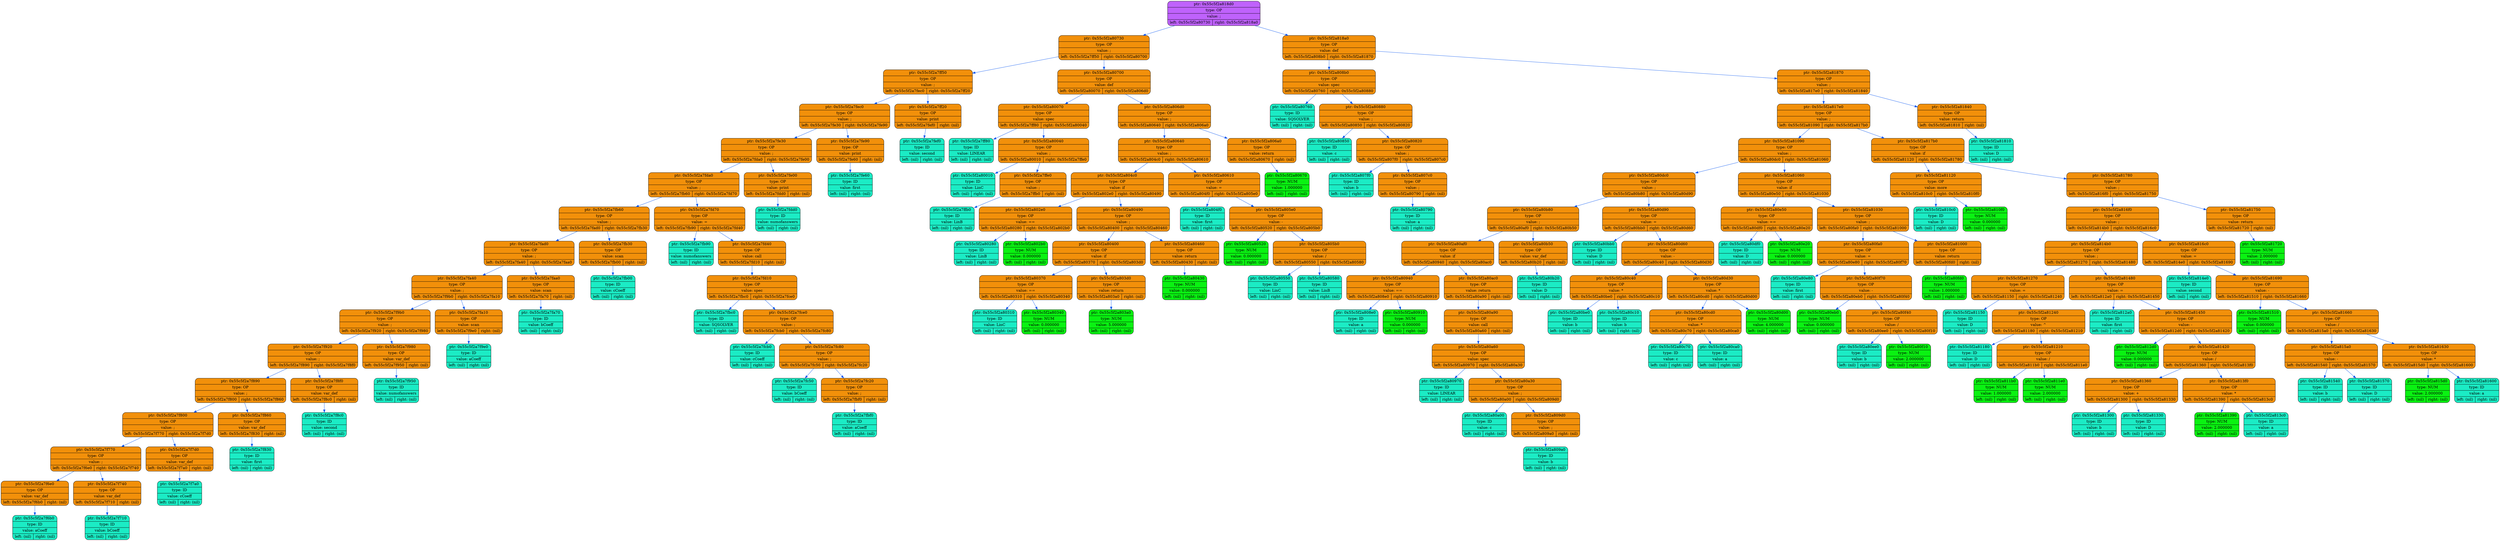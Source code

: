 digraph
{
    rankdir=TP

        node0x55c5f2a818d0[shape=record,style="rounded,filled",fillcolor="#BF62FC",label="{ ptr: 0x55c5f2a818d0 | type: OP | value: ;| { left: 0x55c5f2a80730 | right: 0x55c5f2a818a0 }}"];
    node0x55c5f2a818d0 -> node0x55c5f2a80730[color="#0855F0"]
    node0x55c5f2a80730[shape=record,style="rounded,filled",fillcolor="#F2900A",label="{ ptr: 0x55c5f2a80730 | type: OP | value: ;| { left: 0x55c5f2a7ff50 | right: 0x55c5f2a80700 }}"];
    node0x55c5f2a80730 -> node0x55c5f2a7ff50[color="#0855F0"]
    node0x55c5f2a7ff50[shape=record,style="rounded,filled",fillcolor="#F2900A",label="{ ptr: 0x55c5f2a7ff50 | type: OP | value: ;| { left: 0x55c5f2a7fec0 | right: 0x55c5f2a7ff20 }}"];
    node0x55c5f2a7ff50 -> node0x55c5f2a7fec0[color="#0855F0"]
    node0x55c5f2a7fec0[shape=record,style="rounded,filled",fillcolor="#F2900A",label="{ ptr: 0x55c5f2a7fec0 | type: OP | value: ;| { left: 0x55c5f2a7fe30 | right: 0x55c5f2a7fe90 }}"];
    node0x55c5f2a7fec0 -> node0x55c5f2a7fe30[color="#0855F0"]
    node0x55c5f2a7fe30[shape=record,style="rounded,filled",fillcolor="#F2900A",label="{ ptr: 0x55c5f2a7fe30 | type: OP | value: ;| { left: 0x55c5f2a7fda0 | right: 0x55c5f2a7fe00 }}"];
    node0x55c5f2a7fe30 -> node0x55c5f2a7fda0[color="#0855F0"]
    node0x55c5f2a7fda0[shape=record,style="rounded,filled",fillcolor="#F2900A",label="{ ptr: 0x55c5f2a7fda0 | type: OP | value: ;| { left: 0x55c5f2a7fb60 | right: 0x55c5f2a7fd70 }}"];
    node0x55c5f2a7fda0 -> node0x55c5f2a7fb60[color="#0855F0"]
    node0x55c5f2a7fb60[shape=record,style="rounded,filled",fillcolor="#F2900A",label="{ ptr: 0x55c5f2a7fb60 | type: OP | value: ;| { left: 0x55c5f2a7fad0 | right: 0x55c5f2a7fb30 }}"];
    node0x55c5f2a7fb60 -> node0x55c5f2a7fad0[color="#0855F0"]
    node0x55c5f2a7fad0[shape=record,style="rounded,filled",fillcolor="#F2900A",label="{ ptr: 0x55c5f2a7fad0 | type: OP | value: ;| { left: 0x55c5f2a7fa40 | right: 0x55c5f2a7faa0 }}"];
    node0x55c5f2a7fad0 -> node0x55c5f2a7fa40[color="#0855F0"]
    node0x55c5f2a7fa40[shape=record,style="rounded,filled",fillcolor="#F2900A",label="{ ptr: 0x55c5f2a7fa40 | type: OP | value: ;| { left: 0x55c5f2a7f9b0 | right: 0x55c5f2a7fa10 }}"];
    node0x55c5f2a7fa40 -> node0x55c5f2a7f9b0[color="#0855F0"]
    node0x55c5f2a7f9b0[shape=record,style="rounded,filled",fillcolor="#F2900A",label="{ ptr: 0x55c5f2a7f9b0 | type: OP | value: ;| { left: 0x55c5f2a7f920 | right: 0x55c5f2a7f980 }}"];
    node0x55c5f2a7f9b0 -> node0x55c5f2a7f920[color="#0855F0"]
    node0x55c5f2a7f920[shape=record,style="rounded,filled",fillcolor="#F2900A",label="{ ptr: 0x55c5f2a7f920 | type: OP | value: ;| { left: 0x55c5f2a7f890 | right: 0x55c5f2a7f8f0 }}"];
    node0x55c5f2a7f920 -> node0x55c5f2a7f890[color="#0855F0"]
    node0x55c5f2a7f890[shape=record,style="rounded,filled",fillcolor="#F2900A",label="{ ptr: 0x55c5f2a7f890 | type: OP | value: ;| { left: 0x55c5f2a7f800 | right: 0x55c5f2a7f860 }}"];
    node0x55c5f2a7f890 -> node0x55c5f2a7f800[color="#0855F0"]
    node0x55c5f2a7f800[shape=record,style="rounded,filled",fillcolor="#F2900A",label="{ ptr: 0x55c5f2a7f800 | type: OP | value: ;| { left: 0x55c5f2a7f770 | right: 0x55c5f2a7f7d0 }}"];
    node0x55c5f2a7f800 -> node0x55c5f2a7f770[color="#0855F0"]
    node0x55c5f2a7f770[shape=record,style="rounded,filled",fillcolor="#F2900A",label="{ ptr: 0x55c5f2a7f770 | type: OP | value: ;| { left: 0x55c5f2a7f6e0 | right: 0x55c5f2a7f740 }}"];
    node0x55c5f2a7f770 -> node0x55c5f2a7f6e0[color="#0855F0"]
    node0x55c5f2a7f6e0[shape=record,style="rounded,filled",fillcolor="#F2900A",label="{ ptr: 0x55c5f2a7f6e0 | type: OP | value: var_def| { left: 0x55c5f2a7f6b0 | right: (nil) }}"];
    node0x55c5f2a7f6e0 -> node0x55c5f2a7f6b0[color="#0855F0"]
    node0x55c5f2a7f6b0[shape=record,style="rounded,filled",fillcolor="#1BECC5",label="{ ptr: 0x55c5f2a7f6b0 | type: ID | value: aCoeff| { left: (nil) | right: (nil) }}"];
    node0x55c5f2a7f770 -> node0x55c5f2a7f740[color="#0855F0"]
    node0x55c5f2a7f740[shape=record,style="rounded,filled",fillcolor="#F2900A",label="{ ptr: 0x55c5f2a7f740 | type: OP | value: var_def| { left: 0x55c5f2a7f710 | right: (nil) }}"];
    node0x55c5f2a7f740 -> node0x55c5f2a7f710[color="#0855F0"]
    node0x55c5f2a7f710[shape=record,style="rounded,filled",fillcolor="#1BECC5",label="{ ptr: 0x55c5f2a7f710 | type: ID | value: bCoeff| { left: (nil) | right: (nil) }}"];
    node0x55c5f2a7f800 -> node0x55c5f2a7f7d0[color="#0855F0"]
    node0x55c5f2a7f7d0[shape=record,style="rounded,filled",fillcolor="#F2900A",label="{ ptr: 0x55c5f2a7f7d0 | type: OP | value: var_def| { left: 0x55c5f2a7f7a0 | right: (nil) }}"];
    node0x55c5f2a7f7d0 -> node0x55c5f2a7f7a0[color="#0855F0"]
    node0x55c5f2a7f7a0[shape=record,style="rounded,filled",fillcolor="#1BECC5",label="{ ptr: 0x55c5f2a7f7a0 | type: ID | value: cCoeff| { left: (nil) | right: (nil) }}"];
    node0x55c5f2a7f890 -> node0x55c5f2a7f860[color="#0855F0"]
    node0x55c5f2a7f860[shape=record,style="rounded,filled",fillcolor="#F2900A",label="{ ptr: 0x55c5f2a7f860 | type: OP | value: var_def| { left: 0x55c5f2a7f830 | right: (nil) }}"];
    node0x55c5f2a7f860 -> node0x55c5f2a7f830[color="#0855F0"]
    node0x55c5f2a7f830[shape=record,style="rounded,filled",fillcolor="#1BECC5",label="{ ptr: 0x55c5f2a7f830 | type: ID | value: first| { left: (nil) | right: (nil) }}"];
    node0x55c5f2a7f920 -> node0x55c5f2a7f8f0[color="#0855F0"]
    node0x55c5f2a7f8f0[shape=record,style="rounded,filled",fillcolor="#F2900A",label="{ ptr: 0x55c5f2a7f8f0 | type: OP | value: var_def| { left: 0x55c5f2a7f8c0 | right: (nil) }}"];
    node0x55c5f2a7f8f0 -> node0x55c5f2a7f8c0[color="#0855F0"]
    node0x55c5f2a7f8c0[shape=record,style="rounded,filled",fillcolor="#1BECC5",label="{ ptr: 0x55c5f2a7f8c0 | type: ID | value: second| { left: (nil) | right: (nil) }}"];
    node0x55c5f2a7f9b0 -> node0x55c5f2a7f980[color="#0855F0"]
    node0x55c5f2a7f980[shape=record,style="rounded,filled",fillcolor="#F2900A",label="{ ptr: 0x55c5f2a7f980 | type: OP | value: var_def| { left: 0x55c5f2a7f950 | right: (nil) }}"];
    node0x55c5f2a7f980 -> node0x55c5f2a7f950[color="#0855F0"]
    node0x55c5f2a7f950[shape=record,style="rounded,filled",fillcolor="#1BECC5",label="{ ptr: 0x55c5f2a7f950 | type: ID | value: numofanswers| { left: (nil) | right: (nil) }}"];
    node0x55c5f2a7fa40 -> node0x55c5f2a7fa10[color="#0855F0"]
    node0x55c5f2a7fa10[shape=record,style="rounded,filled",fillcolor="#F2900A",label="{ ptr: 0x55c5f2a7fa10 | type: OP | value: scan| { left: 0x55c5f2a7f9e0 | right: (nil) }}"];
    node0x55c5f2a7fa10 -> node0x55c5f2a7f9e0[color="#0855F0"]
    node0x55c5f2a7f9e0[shape=record,style="rounded,filled",fillcolor="#1BECC5",label="{ ptr: 0x55c5f2a7f9e0 | type: ID | value: aCoeff| { left: (nil) | right: (nil) }}"];
    node0x55c5f2a7fad0 -> node0x55c5f2a7faa0[color="#0855F0"]
    node0x55c5f2a7faa0[shape=record,style="rounded,filled",fillcolor="#F2900A",label="{ ptr: 0x55c5f2a7faa0 | type: OP | value: scan| { left: 0x55c5f2a7fa70 | right: (nil) }}"];
    node0x55c5f2a7faa0 -> node0x55c5f2a7fa70[color="#0855F0"]
    node0x55c5f2a7fa70[shape=record,style="rounded,filled",fillcolor="#1BECC5",label="{ ptr: 0x55c5f2a7fa70 | type: ID | value: bCoeff| { left: (nil) | right: (nil) }}"];
    node0x55c5f2a7fb60 -> node0x55c5f2a7fb30[color="#0855F0"]
    node0x55c5f2a7fb30[shape=record,style="rounded,filled",fillcolor="#F2900A",label="{ ptr: 0x55c5f2a7fb30 | type: OP | value: scan| { left: 0x55c5f2a7fb00 | right: (nil) }}"];
    node0x55c5f2a7fb30 -> node0x55c5f2a7fb00[color="#0855F0"]
    node0x55c5f2a7fb00[shape=record,style="rounded,filled",fillcolor="#1BECC5",label="{ ptr: 0x55c5f2a7fb00 | type: ID | value: cCoeff| { left: (nil) | right: (nil) }}"];
    node0x55c5f2a7fda0 -> node0x55c5f2a7fd70[color="#0855F0"]
    node0x55c5f2a7fd70[shape=record,style="rounded,filled",fillcolor="#F2900A",label="{ ptr: 0x55c5f2a7fd70 | type: OP | value: =| { left: 0x55c5f2a7fb90 | right: 0x55c5f2a7fd40 }}"];
    node0x55c5f2a7fd70 -> node0x55c5f2a7fb90[color="#0855F0"]
    node0x55c5f2a7fb90[shape=record,style="rounded,filled",fillcolor="#1BECC5",label="{ ptr: 0x55c5f2a7fb90 | type: ID | value: numofanswers| { left: (nil) | right: (nil) }}"];
    node0x55c5f2a7fd70 -> node0x55c5f2a7fd40[color="#0855F0"]
    node0x55c5f2a7fd40[shape=record,style="rounded,filled",fillcolor="#F2900A",label="{ ptr: 0x55c5f2a7fd40 | type: OP | value: call| { left: 0x55c5f2a7fd10 | right: (nil) }}"];
    node0x55c5f2a7fd40 -> node0x55c5f2a7fd10[color="#0855F0"]
    node0x55c5f2a7fd10[shape=record,style="rounded,filled",fillcolor="#F2900A",label="{ ptr: 0x55c5f2a7fd10 | type: OP | value: spec| { left: 0x55c5f2a7fbc0 | right: 0x55c5f2a7fce0 }}"];
    node0x55c5f2a7fd10 -> node0x55c5f2a7fbc0[color="#0855F0"]
    node0x55c5f2a7fbc0[shape=record,style="rounded,filled",fillcolor="#1BECC5",label="{ ptr: 0x55c5f2a7fbc0 | type: ID | value: SQSOLVER| { left: (nil) | right: (nil) }}"];
    node0x55c5f2a7fd10 -> node0x55c5f2a7fce0[color="#0855F0"]
    node0x55c5f2a7fce0[shape=record,style="rounded,filled",fillcolor="#F2900A",label="{ ptr: 0x55c5f2a7fce0 | type: OP | value: ;| { left: 0x55c5f2a7fcb0 | right: 0x55c5f2a7fc80 }}"];
    node0x55c5f2a7fce0 -> node0x55c5f2a7fcb0[color="#0855F0"]
    node0x55c5f2a7fcb0[shape=record,style="rounded,filled",fillcolor="#1BECC5",label="{ ptr: 0x55c5f2a7fcb0 | type: ID | value: cCoeff| { left: (nil) | right: (nil) }}"];
    node0x55c5f2a7fce0 -> node0x55c5f2a7fc80[color="#0855F0"]
    node0x55c5f2a7fc80[shape=record,style="rounded,filled",fillcolor="#F2900A",label="{ ptr: 0x55c5f2a7fc80 | type: OP | value: ;| { left: 0x55c5f2a7fc50 | right: 0x55c5f2a7fc20 }}"];
    node0x55c5f2a7fc80 -> node0x55c5f2a7fc50[color="#0855F0"]
    node0x55c5f2a7fc50[shape=record,style="rounded,filled",fillcolor="#1BECC5",label="{ ptr: 0x55c5f2a7fc50 | type: ID | value: bCoeff| { left: (nil) | right: (nil) }}"];
    node0x55c5f2a7fc80 -> node0x55c5f2a7fc20[color="#0855F0"]
    node0x55c5f2a7fc20[shape=record,style="rounded,filled",fillcolor="#F2900A",label="{ ptr: 0x55c5f2a7fc20 | type: OP | value: ;| { left: 0x55c5f2a7fbf0 | right: (nil) }}"];
    node0x55c5f2a7fc20 -> node0x55c5f2a7fbf0[color="#0855F0"]
    node0x55c5f2a7fbf0[shape=record,style="rounded,filled",fillcolor="#1BECC5",label="{ ptr: 0x55c5f2a7fbf0 | type: ID | value: aCoeff| { left: (nil) | right: (nil) }}"];
    node0x55c5f2a7fe30 -> node0x55c5f2a7fe00[color="#0855F0"]
    node0x55c5f2a7fe00[shape=record,style="rounded,filled",fillcolor="#F2900A",label="{ ptr: 0x55c5f2a7fe00 | type: OP | value: print| { left: 0x55c5f2a7fdd0 | right: (nil) }}"];
    node0x55c5f2a7fe00 -> node0x55c5f2a7fdd0[color="#0855F0"]
    node0x55c5f2a7fdd0[shape=record,style="rounded,filled",fillcolor="#1BECC5",label="{ ptr: 0x55c5f2a7fdd0 | type: ID | value: numofanswers| { left: (nil) | right: (nil) }}"];
    node0x55c5f2a7fec0 -> node0x55c5f2a7fe90[color="#0855F0"]
    node0x55c5f2a7fe90[shape=record,style="rounded,filled",fillcolor="#F2900A",label="{ ptr: 0x55c5f2a7fe90 | type: OP | value: print| { left: 0x55c5f2a7fe60 | right: (nil) }}"];
    node0x55c5f2a7fe90 -> node0x55c5f2a7fe60[color="#0855F0"]
    node0x55c5f2a7fe60[shape=record,style="rounded,filled",fillcolor="#1BECC5",label="{ ptr: 0x55c5f2a7fe60 | type: ID | value: first| { left: (nil) | right: (nil) }}"];
    node0x55c5f2a7ff50 -> node0x55c5f2a7ff20[color="#0855F0"]
    node0x55c5f2a7ff20[shape=record,style="rounded,filled",fillcolor="#F2900A",label="{ ptr: 0x55c5f2a7ff20 | type: OP | value: print| { left: 0x55c5f2a7fef0 | right: (nil) }}"];
    node0x55c5f2a7ff20 -> node0x55c5f2a7fef0[color="#0855F0"]
    node0x55c5f2a7fef0[shape=record,style="rounded,filled",fillcolor="#1BECC5",label="{ ptr: 0x55c5f2a7fef0 | type: ID | value: second| { left: (nil) | right: (nil) }}"];
    node0x55c5f2a80730 -> node0x55c5f2a80700[color="#0855F0"]
    node0x55c5f2a80700[shape=record,style="rounded,filled",fillcolor="#F2900A",label="{ ptr: 0x55c5f2a80700 | type: OP | value: def| { left: 0x55c5f2a80070 | right: 0x55c5f2a806d0 }}"];
    node0x55c5f2a80700 -> node0x55c5f2a80070[color="#0855F0"]
    node0x55c5f2a80070[shape=record,style="rounded,filled",fillcolor="#F2900A",label="{ ptr: 0x55c5f2a80070 | type: OP | value: spec| { left: 0x55c5f2a7ff80 | right: 0x55c5f2a80040 }}"];
    node0x55c5f2a80070 -> node0x55c5f2a7ff80[color="#0855F0"]
    node0x55c5f2a7ff80[shape=record,style="rounded,filled",fillcolor="#1BECC5",label="{ ptr: 0x55c5f2a7ff80 | type: ID | value: LINEAR| { left: (nil) | right: (nil) }}"];
    node0x55c5f2a80070 -> node0x55c5f2a80040[color="#0855F0"]
    node0x55c5f2a80040[shape=record,style="rounded,filled",fillcolor="#F2900A",label="{ ptr: 0x55c5f2a80040 | type: OP | value: ;| { left: 0x55c5f2a80010 | right: 0x55c5f2a7ffe0 }}"];
    node0x55c5f2a80040 -> node0x55c5f2a80010[color="#0855F0"]
    node0x55c5f2a80010[shape=record,style="rounded,filled",fillcolor="#1BECC5",label="{ ptr: 0x55c5f2a80010 | type: ID | value: LinC| { left: (nil) | right: (nil) }}"];
    node0x55c5f2a80040 -> node0x55c5f2a7ffe0[color="#0855F0"]
    node0x55c5f2a7ffe0[shape=record,style="rounded,filled",fillcolor="#F2900A",label="{ ptr: 0x55c5f2a7ffe0 | type: OP | value: ;| { left: 0x55c5f2a7ffb0 | right: (nil) }}"];
    node0x55c5f2a7ffe0 -> node0x55c5f2a7ffb0[color="#0855F0"]
    node0x55c5f2a7ffb0[shape=record,style="rounded,filled",fillcolor="#1BECC5",label="{ ptr: 0x55c5f2a7ffb0 | type: ID | value: LinB| { left: (nil) | right: (nil) }}"];
    node0x55c5f2a80700 -> node0x55c5f2a806d0[color="#0855F0"]
    node0x55c5f2a806d0[shape=record,style="rounded,filled",fillcolor="#F2900A",label="{ ptr: 0x55c5f2a806d0 | type: OP | value: ;| { left: 0x55c5f2a80640 | right: 0x55c5f2a806a0 }}"];
    node0x55c5f2a806d0 -> node0x55c5f2a80640[color="#0855F0"]
    node0x55c5f2a80640[shape=record,style="rounded,filled",fillcolor="#F2900A",label="{ ptr: 0x55c5f2a80640 | type: OP | value: ;| { left: 0x55c5f2a804c0 | right: 0x55c5f2a80610 }}"];
    node0x55c5f2a80640 -> node0x55c5f2a804c0[color="#0855F0"]
    node0x55c5f2a804c0[shape=record,style="rounded,filled",fillcolor="#F2900A",label="{ ptr: 0x55c5f2a804c0 | type: OP | value: if| { left: 0x55c5f2a802e0 | right: 0x55c5f2a80490 }}"];
    node0x55c5f2a804c0 -> node0x55c5f2a802e0[color="#0855F0"]
    node0x55c5f2a802e0[shape=record,style="rounded,filled",fillcolor="#F2900A",label="{ ptr: 0x55c5f2a802e0 | type: OP | value: ==| { left: 0x55c5f2a80280 | right: 0x55c5f2a802b0 }}"];
    node0x55c5f2a802e0 -> node0x55c5f2a80280[color="#0855F0"]
    node0x55c5f2a80280[shape=record,style="rounded,filled",fillcolor="#1BECC5",label="{ ptr: 0x55c5f2a80280 | type: ID | value: LinB| { left: (nil) | right: (nil) }}"];
    node0x55c5f2a802e0 -> node0x55c5f2a802b0[color="#0855F0"]
    node0x55c5f2a802b0[shape=record,style="rounded,filled",fillcolor="#0AF212",label="{ ptr: 0x55c5f2a802b0 | type: NUM | value: 0.000000| { left: (nil) | right: (nil) }}"];
    node0x55c5f2a804c0 -> node0x55c5f2a80490[color="#0855F0"]
    node0x55c5f2a80490[shape=record,style="rounded,filled",fillcolor="#F2900A",label="{ ptr: 0x55c5f2a80490 | type: OP | value: ;| { left: 0x55c5f2a80400 | right: 0x55c5f2a80460 }}"];
    node0x55c5f2a80490 -> node0x55c5f2a80400[color="#0855F0"]
    node0x55c5f2a80400[shape=record,style="rounded,filled",fillcolor="#F2900A",label="{ ptr: 0x55c5f2a80400 | type: OP | value: if| { left: 0x55c5f2a80370 | right: 0x55c5f2a803d0 }}"];
    node0x55c5f2a80400 -> node0x55c5f2a80370[color="#0855F0"]
    node0x55c5f2a80370[shape=record,style="rounded,filled",fillcolor="#F2900A",label="{ ptr: 0x55c5f2a80370 | type: OP | value: ==| { left: 0x55c5f2a80310 | right: 0x55c5f2a80340 }}"];
    node0x55c5f2a80370 -> node0x55c5f2a80310[color="#0855F0"]
    node0x55c5f2a80310[shape=record,style="rounded,filled",fillcolor="#1BECC5",label="{ ptr: 0x55c5f2a80310 | type: ID | value: LinC| { left: (nil) | right: (nil) }}"];
    node0x55c5f2a80370 -> node0x55c5f2a80340[color="#0855F0"]
    node0x55c5f2a80340[shape=record,style="rounded,filled",fillcolor="#0AF212",label="{ ptr: 0x55c5f2a80340 | type: NUM | value: 0.000000| { left: (nil) | right: (nil) }}"];
    node0x55c5f2a80400 -> node0x55c5f2a803d0[color="#0855F0"]
    node0x55c5f2a803d0[shape=record,style="rounded,filled",fillcolor="#F2900A",label="{ ptr: 0x55c5f2a803d0 | type: OP | value: return| { left: 0x55c5f2a803a0 | right: (nil) }}"];
    node0x55c5f2a803d0 -> node0x55c5f2a803a0[color="#0855F0"]
    node0x55c5f2a803a0[shape=record,style="rounded,filled",fillcolor="#0AF212",label="{ ptr: 0x55c5f2a803a0 | type: NUM | value: 5.000000| { left: (nil) | right: (nil) }}"];
    node0x55c5f2a80490 -> node0x55c5f2a80460[color="#0855F0"]
    node0x55c5f2a80460[shape=record,style="rounded,filled",fillcolor="#F2900A",label="{ ptr: 0x55c5f2a80460 | type: OP | value: return| { left: 0x55c5f2a80430 | right: (nil) }}"];
    node0x55c5f2a80460 -> node0x55c5f2a80430[color="#0855F0"]
    node0x55c5f2a80430[shape=record,style="rounded,filled",fillcolor="#0AF212",label="{ ptr: 0x55c5f2a80430 | type: NUM | value: 0.000000| { left: (nil) | right: (nil) }}"];
    node0x55c5f2a80640 -> node0x55c5f2a80610[color="#0855F0"]
    node0x55c5f2a80610[shape=record,style="rounded,filled",fillcolor="#F2900A",label="{ ptr: 0x55c5f2a80610 | type: OP | value: =| { left: 0x55c5f2a804f0 | right: 0x55c5f2a805e0 }}"];
    node0x55c5f2a80610 -> node0x55c5f2a804f0[color="#0855F0"]
    node0x55c5f2a804f0[shape=record,style="rounded,filled",fillcolor="#1BECC5",label="{ ptr: 0x55c5f2a804f0 | type: ID | value: first| { left: (nil) | right: (nil) }}"];
    node0x55c5f2a80610 -> node0x55c5f2a805e0[color="#0855F0"]
    node0x55c5f2a805e0[shape=record,style="rounded,filled",fillcolor="#F2900A",label="{ ptr: 0x55c5f2a805e0 | type: OP | value: -| { left: 0x55c5f2a80520 | right: 0x55c5f2a805b0 }}"];
    node0x55c5f2a805e0 -> node0x55c5f2a80520[color="#0855F0"]
    node0x55c5f2a80520[shape=record,style="rounded,filled",fillcolor="#0AF212",label="{ ptr: 0x55c5f2a80520 | type: NUM | value: 0.000000| { left: (nil) | right: (nil) }}"];
    node0x55c5f2a805e0 -> node0x55c5f2a805b0[color="#0855F0"]
    node0x55c5f2a805b0[shape=record,style="rounded,filled",fillcolor="#F2900A",label="{ ptr: 0x55c5f2a805b0 | type: OP | value: /| { left: 0x55c5f2a80550 | right: 0x55c5f2a80580 }}"];
    node0x55c5f2a805b0 -> node0x55c5f2a80550[color="#0855F0"]
    node0x55c5f2a80550[shape=record,style="rounded,filled",fillcolor="#1BECC5",label="{ ptr: 0x55c5f2a80550 | type: ID | value: LinC| { left: (nil) | right: (nil) }}"];
    node0x55c5f2a805b0 -> node0x55c5f2a80580[color="#0855F0"]
    node0x55c5f2a80580[shape=record,style="rounded,filled",fillcolor="#1BECC5",label="{ ptr: 0x55c5f2a80580 | type: ID | value: LinB| { left: (nil) | right: (nil) }}"];
    node0x55c5f2a806d0 -> node0x55c5f2a806a0[color="#0855F0"]
    node0x55c5f2a806a0[shape=record,style="rounded,filled",fillcolor="#F2900A",label="{ ptr: 0x55c5f2a806a0 | type: OP | value: return| { left: 0x55c5f2a80670 | right: (nil) }}"];
    node0x55c5f2a806a0 -> node0x55c5f2a80670[color="#0855F0"]
    node0x55c5f2a80670[shape=record,style="rounded,filled",fillcolor="#0AF212",label="{ ptr: 0x55c5f2a80670 | type: NUM | value: 1.000000| { left: (nil) | right: (nil) }}"];
    node0x55c5f2a818d0 -> node0x55c5f2a818a0[color="#0855F0"]
    node0x55c5f2a818a0[shape=record,style="rounded,filled",fillcolor="#F2900A",label="{ ptr: 0x55c5f2a818a0 | type: OP | value: def| { left: 0x55c5f2a808b0 | right: 0x55c5f2a81870 }}"];
    node0x55c5f2a818a0 -> node0x55c5f2a808b0[color="#0855F0"]
    node0x55c5f2a808b0[shape=record,style="rounded,filled",fillcolor="#F2900A",label="{ ptr: 0x55c5f2a808b0 | type: OP | value: spec| { left: 0x55c5f2a80760 | right: 0x55c5f2a80880 }}"];
    node0x55c5f2a808b0 -> node0x55c5f2a80760[color="#0855F0"]
    node0x55c5f2a80760[shape=record,style="rounded,filled",fillcolor="#1BECC5",label="{ ptr: 0x55c5f2a80760 | type: ID | value: SQSOLVER| { left: (nil) | right: (nil) }}"];
    node0x55c5f2a808b0 -> node0x55c5f2a80880[color="#0855F0"]
    node0x55c5f2a80880[shape=record,style="rounded,filled",fillcolor="#F2900A",label="{ ptr: 0x55c5f2a80880 | type: OP | value: ;| { left: 0x55c5f2a80850 | right: 0x55c5f2a80820 }}"];
    node0x55c5f2a80880 -> node0x55c5f2a80850[color="#0855F0"]
    node0x55c5f2a80850[shape=record,style="rounded,filled",fillcolor="#1BECC5",label="{ ptr: 0x55c5f2a80850 | type: ID | value: c| { left: (nil) | right: (nil) }}"];
    node0x55c5f2a80880 -> node0x55c5f2a80820[color="#0855F0"]
    node0x55c5f2a80820[shape=record,style="rounded,filled",fillcolor="#F2900A",label="{ ptr: 0x55c5f2a80820 | type: OP | value: ;| { left: 0x55c5f2a807f0 | right: 0x55c5f2a807c0 }}"];
    node0x55c5f2a80820 -> node0x55c5f2a807f0[color="#0855F0"]
    node0x55c5f2a807f0[shape=record,style="rounded,filled",fillcolor="#1BECC5",label="{ ptr: 0x55c5f2a807f0 | type: ID | value: b| { left: (nil) | right: (nil) }}"];
    node0x55c5f2a80820 -> node0x55c5f2a807c0[color="#0855F0"]
    node0x55c5f2a807c0[shape=record,style="rounded,filled",fillcolor="#F2900A",label="{ ptr: 0x55c5f2a807c0 | type: OP | value: ;| { left: 0x55c5f2a80790 | right: (nil) }}"];
    node0x55c5f2a807c0 -> node0x55c5f2a80790[color="#0855F0"]
    node0x55c5f2a80790[shape=record,style="rounded,filled",fillcolor="#1BECC5",label="{ ptr: 0x55c5f2a80790 | type: ID | value: a| { left: (nil) | right: (nil) }}"];
    node0x55c5f2a818a0 -> node0x55c5f2a81870[color="#0855F0"]
    node0x55c5f2a81870[shape=record,style="rounded,filled",fillcolor="#F2900A",label="{ ptr: 0x55c5f2a81870 | type: OP | value: ;| { left: 0x55c5f2a817e0 | right: 0x55c5f2a81840 }}"];
    node0x55c5f2a81870 -> node0x55c5f2a817e0[color="#0855F0"]
    node0x55c5f2a817e0[shape=record,style="rounded,filled",fillcolor="#F2900A",label="{ ptr: 0x55c5f2a817e0 | type: OP | value: ;| { left: 0x55c5f2a81090 | right: 0x55c5f2a817b0 }}"];
    node0x55c5f2a817e0 -> node0x55c5f2a81090[color="#0855F0"]
    node0x55c5f2a81090[shape=record,style="rounded,filled",fillcolor="#F2900A",label="{ ptr: 0x55c5f2a81090 | type: OP | value: ;| { left: 0x55c5f2a80dc0 | right: 0x55c5f2a81060 }}"];
    node0x55c5f2a81090 -> node0x55c5f2a80dc0[color="#0855F0"]
    node0x55c5f2a80dc0[shape=record,style="rounded,filled",fillcolor="#F2900A",label="{ ptr: 0x55c5f2a80dc0 | type: OP | value: ;| { left: 0x55c5f2a80b80 | right: 0x55c5f2a80d90 }}"];
    node0x55c5f2a80dc0 -> node0x55c5f2a80b80[color="#0855F0"]
    node0x55c5f2a80b80[shape=record,style="rounded,filled",fillcolor="#F2900A",label="{ ptr: 0x55c5f2a80b80 | type: OP | value: ;| { left: 0x55c5f2a80af0 | right: 0x55c5f2a80b50 }}"];
    node0x55c5f2a80b80 -> node0x55c5f2a80af0[color="#0855F0"]
    node0x55c5f2a80af0[shape=record,style="rounded,filled",fillcolor="#F2900A",label="{ ptr: 0x55c5f2a80af0 | type: OP | value: if| { left: 0x55c5f2a80940 | right: 0x55c5f2a80ac0 }}"];
    node0x55c5f2a80af0 -> node0x55c5f2a80940[color="#0855F0"]
    node0x55c5f2a80940[shape=record,style="rounded,filled",fillcolor="#F2900A",label="{ ptr: 0x55c5f2a80940 | type: OP | value: ==| { left: 0x55c5f2a808e0 | right: 0x55c5f2a80910 }}"];
    node0x55c5f2a80940 -> node0x55c5f2a808e0[color="#0855F0"]
    node0x55c5f2a808e0[shape=record,style="rounded,filled",fillcolor="#1BECC5",label="{ ptr: 0x55c5f2a808e0 | type: ID | value: a| { left: (nil) | right: (nil) }}"];
    node0x55c5f2a80940 -> node0x55c5f2a80910[color="#0855F0"]
    node0x55c5f2a80910[shape=record,style="rounded,filled",fillcolor="#0AF212",label="{ ptr: 0x55c5f2a80910 | type: NUM | value: 0.000000| { left: (nil) | right: (nil) }}"];
    node0x55c5f2a80af0 -> node0x55c5f2a80ac0[color="#0855F0"]
    node0x55c5f2a80ac0[shape=record,style="rounded,filled",fillcolor="#F2900A",label="{ ptr: 0x55c5f2a80ac0 | type: OP | value: return| { left: 0x55c5f2a80a90 | right: (nil) }}"];
    node0x55c5f2a80ac0 -> node0x55c5f2a80a90[color="#0855F0"]
    node0x55c5f2a80a90[shape=record,style="rounded,filled",fillcolor="#F2900A",label="{ ptr: 0x55c5f2a80a90 | type: OP | value: call| { left: 0x55c5f2a80a60 | right: (nil) }}"];
    node0x55c5f2a80a90 -> node0x55c5f2a80a60[color="#0855F0"]
    node0x55c5f2a80a60[shape=record,style="rounded,filled",fillcolor="#F2900A",label="{ ptr: 0x55c5f2a80a60 | type: OP | value: spec| { left: 0x55c5f2a80970 | right: 0x55c5f2a80a30 }}"];
    node0x55c5f2a80a60 -> node0x55c5f2a80970[color="#0855F0"]
    node0x55c5f2a80970[shape=record,style="rounded,filled",fillcolor="#1BECC5",label="{ ptr: 0x55c5f2a80970 | type: ID | value: LINEAR| { left: (nil) | right: (nil) }}"];
    node0x55c5f2a80a60 -> node0x55c5f2a80a30[color="#0855F0"]
    node0x55c5f2a80a30[shape=record,style="rounded,filled",fillcolor="#F2900A",label="{ ptr: 0x55c5f2a80a30 | type: OP | value: ;| { left: 0x55c5f2a80a00 | right: 0x55c5f2a809d0 }}"];
    node0x55c5f2a80a30 -> node0x55c5f2a80a00[color="#0855F0"]
    node0x55c5f2a80a00[shape=record,style="rounded,filled",fillcolor="#1BECC5",label="{ ptr: 0x55c5f2a80a00 | type: ID | value: c| { left: (nil) | right: (nil) }}"];
    node0x55c5f2a80a30 -> node0x55c5f2a809d0[color="#0855F0"]
    node0x55c5f2a809d0[shape=record,style="rounded,filled",fillcolor="#F2900A",label="{ ptr: 0x55c5f2a809d0 | type: OP | value: ;| { left: 0x55c5f2a809a0 | right: (nil) }}"];
    node0x55c5f2a809d0 -> node0x55c5f2a809a0[color="#0855F0"]
    node0x55c5f2a809a0[shape=record,style="rounded,filled",fillcolor="#1BECC5",label="{ ptr: 0x55c5f2a809a0 | type: ID | value: b| { left: (nil) | right: (nil) }}"];
    node0x55c5f2a80b80 -> node0x55c5f2a80b50[color="#0855F0"]
    node0x55c5f2a80b50[shape=record,style="rounded,filled",fillcolor="#F2900A",label="{ ptr: 0x55c5f2a80b50 | type: OP | value: var_def| { left: 0x55c5f2a80b20 | right: (nil) }}"];
    node0x55c5f2a80b50 -> node0x55c5f2a80b20[color="#0855F0"]
    node0x55c5f2a80b20[shape=record,style="rounded,filled",fillcolor="#1BECC5",label="{ ptr: 0x55c5f2a80b20 | type: ID | value: D| { left: (nil) | right: (nil) }}"];
    node0x55c5f2a80dc0 -> node0x55c5f2a80d90[color="#0855F0"]
    node0x55c5f2a80d90[shape=record,style="rounded,filled",fillcolor="#F2900A",label="{ ptr: 0x55c5f2a80d90 | type: OP | value: =| { left: 0x55c5f2a80bb0 | right: 0x55c5f2a80d60 }}"];
    node0x55c5f2a80d90 -> node0x55c5f2a80bb0[color="#0855F0"]
    node0x55c5f2a80bb0[shape=record,style="rounded,filled",fillcolor="#1BECC5",label="{ ptr: 0x55c5f2a80bb0 | type: ID | value: D| { left: (nil) | right: (nil) }}"];
    node0x55c5f2a80d90 -> node0x55c5f2a80d60[color="#0855F0"]
    node0x55c5f2a80d60[shape=record,style="rounded,filled",fillcolor="#F2900A",label="{ ptr: 0x55c5f2a80d60 | type: OP | value: -| { left: 0x55c5f2a80c40 | right: 0x55c5f2a80d30 }}"];
    node0x55c5f2a80d60 -> node0x55c5f2a80c40[color="#0855F0"]
    node0x55c5f2a80c40[shape=record,style="rounded,filled",fillcolor="#F2900A",label="{ ptr: 0x55c5f2a80c40 | type: OP | value: *| { left: 0x55c5f2a80be0 | right: 0x55c5f2a80c10 }}"];
    node0x55c5f2a80c40 -> node0x55c5f2a80be0[color="#0855F0"]
    node0x55c5f2a80be0[shape=record,style="rounded,filled",fillcolor="#1BECC5",label="{ ptr: 0x55c5f2a80be0 | type: ID | value: b| { left: (nil) | right: (nil) }}"];
    node0x55c5f2a80c40 -> node0x55c5f2a80c10[color="#0855F0"]
    node0x55c5f2a80c10[shape=record,style="rounded,filled",fillcolor="#1BECC5",label="{ ptr: 0x55c5f2a80c10 | type: ID | value: b| { left: (nil) | right: (nil) }}"];
    node0x55c5f2a80d60 -> node0x55c5f2a80d30[color="#0855F0"]
    node0x55c5f2a80d30[shape=record,style="rounded,filled",fillcolor="#F2900A",label="{ ptr: 0x55c5f2a80d30 | type: OP | value: *| { left: 0x55c5f2a80cd0 | right: 0x55c5f2a80d00 }}"];
    node0x55c5f2a80d30 -> node0x55c5f2a80cd0[color="#0855F0"]
    node0x55c5f2a80cd0[shape=record,style="rounded,filled",fillcolor="#F2900A",label="{ ptr: 0x55c5f2a80cd0 | type: OP | value: *| { left: 0x55c5f2a80c70 | right: 0x55c5f2a80ca0 }}"];
    node0x55c5f2a80cd0 -> node0x55c5f2a80c70[color="#0855F0"]
    node0x55c5f2a80c70[shape=record,style="rounded,filled",fillcolor="#1BECC5",label="{ ptr: 0x55c5f2a80c70 | type: ID | value: c| { left: (nil) | right: (nil) }}"];
    node0x55c5f2a80cd0 -> node0x55c5f2a80ca0[color="#0855F0"]
    node0x55c5f2a80ca0[shape=record,style="rounded,filled",fillcolor="#1BECC5",label="{ ptr: 0x55c5f2a80ca0 | type: ID | value: a| { left: (nil) | right: (nil) }}"];
    node0x55c5f2a80d30 -> node0x55c5f2a80d00[color="#0855F0"]
    node0x55c5f2a80d00[shape=record,style="rounded,filled",fillcolor="#0AF212",label="{ ptr: 0x55c5f2a80d00 | type: NUM | value: 4.000000| { left: (nil) | right: (nil) }}"];
    node0x55c5f2a81090 -> node0x55c5f2a81060[color="#0855F0"]
    node0x55c5f2a81060[shape=record,style="rounded,filled",fillcolor="#F2900A",label="{ ptr: 0x55c5f2a81060 | type: OP | value: if| { left: 0x55c5f2a80e50 | right: 0x55c5f2a81030 }}"];
    node0x55c5f2a81060 -> node0x55c5f2a80e50[color="#0855F0"]
    node0x55c5f2a80e50[shape=record,style="rounded,filled",fillcolor="#F2900A",label="{ ptr: 0x55c5f2a80e50 | type: OP | value: ==| { left: 0x55c5f2a80df0 | right: 0x55c5f2a80e20 }}"];
    node0x55c5f2a80e50 -> node0x55c5f2a80df0[color="#0855F0"]
    node0x55c5f2a80df0[shape=record,style="rounded,filled",fillcolor="#1BECC5",label="{ ptr: 0x55c5f2a80df0 | type: ID | value: D| { left: (nil) | right: (nil) }}"];
    node0x55c5f2a80e50 -> node0x55c5f2a80e20[color="#0855F0"]
    node0x55c5f2a80e20[shape=record,style="rounded,filled",fillcolor="#0AF212",label="{ ptr: 0x55c5f2a80e20 | type: NUM | value: 0.000000| { left: (nil) | right: (nil) }}"];
    node0x55c5f2a81060 -> node0x55c5f2a81030[color="#0855F0"]
    node0x55c5f2a81030[shape=record,style="rounded,filled",fillcolor="#F2900A",label="{ ptr: 0x55c5f2a81030 | type: OP | value: ;| { left: 0x55c5f2a80fa0 | right: 0x55c5f2a81000 }}"];
    node0x55c5f2a81030 -> node0x55c5f2a80fa0[color="#0855F0"]
    node0x55c5f2a80fa0[shape=record,style="rounded,filled",fillcolor="#F2900A",label="{ ptr: 0x55c5f2a80fa0 | type: OP | value: =| { left: 0x55c5f2a80e80 | right: 0x55c5f2a80f70 }}"];
    node0x55c5f2a80fa0 -> node0x55c5f2a80e80[color="#0855F0"]
    node0x55c5f2a80e80[shape=record,style="rounded,filled",fillcolor="#1BECC5",label="{ ptr: 0x55c5f2a80e80 | type: ID | value: first| { left: (nil) | right: (nil) }}"];
    node0x55c5f2a80fa0 -> node0x55c5f2a80f70[color="#0855F0"]
    node0x55c5f2a80f70[shape=record,style="rounded,filled",fillcolor="#F2900A",label="{ ptr: 0x55c5f2a80f70 | type: OP | value: -| { left: 0x55c5f2a80eb0 | right: 0x55c5f2a80f40 }}"];
    node0x55c5f2a80f70 -> node0x55c5f2a80eb0[color="#0855F0"]
    node0x55c5f2a80eb0[shape=record,style="rounded,filled",fillcolor="#0AF212",label="{ ptr: 0x55c5f2a80eb0 | type: NUM | value: 0.000000| { left: (nil) | right: (nil) }}"];
    node0x55c5f2a80f70 -> node0x55c5f2a80f40[color="#0855F0"]
    node0x55c5f2a80f40[shape=record,style="rounded,filled",fillcolor="#F2900A",label="{ ptr: 0x55c5f2a80f40 | type: OP | value: /| { left: 0x55c5f2a80ee0 | right: 0x55c5f2a80f10 }}"];
    node0x55c5f2a80f40 -> node0x55c5f2a80ee0[color="#0855F0"]
    node0x55c5f2a80ee0[shape=record,style="rounded,filled",fillcolor="#1BECC5",label="{ ptr: 0x55c5f2a80ee0 | type: ID | value: b| { left: (nil) | right: (nil) }}"];
    node0x55c5f2a80f40 -> node0x55c5f2a80f10[color="#0855F0"]
    node0x55c5f2a80f10[shape=record,style="rounded,filled",fillcolor="#0AF212",label="{ ptr: 0x55c5f2a80f10 | type: NUM | value: 2.000000| { left: (nil) | right: (nil) }}"];
    node0x55c5f2a81030 -> node0x55c5f2a81000[color="#0855F0"]
    node0x55c5f2a81000[shape=record,style="rounded,filled",fillcolor="#F2900A",label="{ ptr: 0x55c5f2a81000 | type: OP | value: return| { left: 0x55c5f2a80fd0 | right: (nil) }}"];
    node0x55c5f2a81000 -> node0x55c5f2a80fd0[color="#0855F0"]
    node0x55c5f2a80fd0[shape=record,style="rounded,filled",fillcolor="#0AF212",label="{ ptr: 0x55c5f2a80fd0 | type: NUM | value: 1.000000| { left: (nil) | right: (nil) }}"];
    node0x55c5f2a817e0 -> node0x55c5f2a817b0[color="#0855F0"]
    node0x55c5f2a817b0[shape=record,style="rounded,filled",fillcolor="#F2900A",label="{ ptr: 0x55c5f2a817b0 | type: OP | value: if| { left: 0x55c5f2a81120 | right: 0x55c5f2a81780 }}"];
    node0x55c5f2a817b0 -> node0x55c5f2a81120[color="#0855F0"]
    node0x55c5f2a81120[shape=record,style="rounded,filled",fillcolor="#F2900A",label="{ ptr: 0x55c5f2a81120 | type: OP | value: more| { left: 0x55c5f2a810c0 | right: 0x55c5f2a810f0 }}"];
    node0x55c5f2a81120 -> node0x55c5f2a810c0[color="#0855F0"]
    node0x55c5f2a810c0[shape=record,style="rounded,filled",fillcolor="#1BECC5",label="{ ptr: 0x55c5f2a810c0 | type: ID | value: D| { left: (nil) | right: (nil) }}"];
    node0x55c5f2a81120 -> node0x55c5f2a810f0[color="#0855F0"]
    node0x55c5f2a810f0[shape=record,style="rounded,filled",fillcolor="#0AF212",label="{ ptr: 0x55c5f2a810f0 | type: NUM | value: 0.000000| { left: (nil) | right: (nil) }}"];
    node0x55c5f2a817b0 -> node0x55c5f2a81780[color="#0855F0"]
    node0x55c5f2a81780[shape=record,style="rounded,filled",fillcolor="#F2900A",label="{ ptr: 0x55c5f2a81780 | type: OP | value: ;| { left: 0x55c5f2a816f0 | right: 0x55c5f2a81750 }}"];
    node0x55c5f2a81780 -> node0x55c5f2a816f0[color="#0855F0"]
    node0x55c5f2a816f0[shape=record,style="rounded,filled",fillcolor="#F2900A",label="{ ptr: 0x55c5f2a816f0 | type: OP | value: ;| { left: 0x55c5f2a814b0 | right: 0x55c5f2a816c0 }}"];
    node0x55c5f2a816f0 -> node0x55c5f2a814b0[color="#0855F0"]
    node0x55c5f2a814b0[shape=record,style="rounded,filled",fillcolor="#F2900A",label="{ ptr: 0x55c5f2a814b0 | type: OP | value: ;| { left: 0x55c5f2a81270 | right: 0x55c5f2a81480 }}"];
    node0x55c5f2a814b0 -> node0x55c5f2a81270[color="#0855F0"]
    node0x55c5f2a81270[shape=record,style="rounded,filled",fillcolor="#F2900A",label="{ ptr: 0x55c5f2a81270 | type: OP | value: =| { left: 0x55c5f2a81150 | right: 0x55c5f2a81240 }}"];
    node0x55c5f2a81270 -> node0x55c5f2a81150[color="#0855F0"]
    node0x55c5f2a81150[shape=record,style="rounded,filled",fillcolor="#1BECC5",label="{ ptr: 0x55c5f2a81150 | type: ID | value: D| { left: (nil) | right: (nil) }}"];
    node0x55c5f2a81270 -> node0x55c5f2a81240[color="#0855F0"]
    node0x55c5f2a81240[shape=record,style="rounded,filled",fillcolor="#F2900A",label="{ ptr: 0x55c5f2a81240 | type: OP | value: ^| { left: 0x55c5f2a81180 | right: 0x55c5f2a81210 }}"];
    node0x55c5f2a81240 -> node0x55c5f2a81180[color="#0855F0"]
    node0x55c5f2a81180[shape=record,style="rounded,filled",fillcolor="#1BECC5",label="{ ptr: 0x55c5f2a81180 | type: ID | value: D| { left: (nil) | right: (nil) }}"];
    node0x55c5f2a81240 -> node0x55c5f2a81210[color="#0855F0"]
    node0x55c5f2a81210[shape=record,style="rounded,filled",fillcolor="#F2900A",label="{ ptr: 0x55c5f2a81210 | type: OP | value: /| { left: 0x55c5f2a811b0 | right: 0x55c5f2a811e0 }}"];
    node0x55c5f2a81210 -> node0x55c5f2a811b0[color="#0855F0"]
    node0x55c5f2a811b0[shape=record,style="rounded,filled",fillcolor="#0AF212",label="{ ptr: 0x55c5f2a811b0 | type: NUM | value: 1.000000| { left: (nil) | right: (nil) }}"];
    node0x55c5f2a81210 -> node0x55c5f2a811e0[color="#0855F0"]
    node0x55c5f2a811e0[shape=record,style="rounded,filled",fillcolor="#0AF212",label="{ ptr: 0x55c5f2a811e0 | type: NUM | value: 2.000000| { left: (nil) | right: (nil) }}"];
    node0x55c5f2a814b0 -> node0x55c5f2a81480[color="#0855F0"]
    node0x55c5f2a81480[shape=record,style="rounded,filled",fillcolor="#F2900A",label="{ ptr: 0x55c5f2a81480 | type: OP | value: =| { left: 0x55c5f2a812a0 | right: 0x55c5f2a81450 }}"];
    node0x55c5f2a81480 -> node0x55c5f2a812a0[color="#0855F0"]
    node0x55c5f2a812a0[shape=record,style="rounded,filled",fillcolor="#1BECC5",label="{ ptr: 0x55c5f2a812a0 | type: ID | value: first| { left: (nil) | right: (nil) }}"];
    node0x55c5f2a81480 -> node0x55c5f2a81450[color="#0855F0"]
    node0x55c5f2a81450[shape=record,style="rounded,filled",fillcolor="#F2900A",label="{ ptr: 0x55c5f2a81450 | type: OP | value: -| { left: 0x55c5f2a812d0 | right: 0x55c5f2a81420 }}"];
    node0x55c5f2a81450 -> node0x55c5f2a812d0[color="#0855F0"]
    node0x55c5f2a812d0[shape=record,style="rounded,filled",fillcolor="#0AF212",label="{ ptr: 0x55c5f2a812d0 | type: NUM | value: 0.000000| { left: (nil) | right: (nil) }}"];
    node0x55c5f2a81450 -> node0x55c5f2a81420[color="#0855F0"]
    node0x55c5f2a81420[shape=record,style="rounded,filled",fillcolor="#F2900A",label="{ ptr: 0x55c5f2a81420 | type: OP | value: /| { left: 0x55c5f2a81360 | right: 0x55c5f2a813f0 }}"];
    node0x55c5f2a81420 -> node0x55c5f2a81360[color="#0855F0"]
    node0x55c5f2a81360[shape=record,style="rounded,filled",fillcolor="#F2900A",label="{ ptr: 0x55c5f2a81360 | type: OP | value: +| { left: 0x55c5f2a81300 | right: 0x55c5f2a81330 }}"];
    node0x55c5f2a81360 -> node0x55c5f2a81300[color="#0855F0"]
    node0x55c5f2a81300[shape=record,style="rounded,filled",fillcolor="#1BECC5",label="{ ptr: 0x55c5f2a81300 | type: ID | value: b| { left: (nil) | right: (nil) }}"];
    node0x55c5f2a81360 -> node0x55c5f2a81330[color="#0855F0"]
    node0x55c5f2a81330[shape=record,style="rounded,filled",fillcolor="#1BECC5",label="{ ptr: 0x55c5f2a81330 | type: ID | value: D| { left: (nil) | right: (nil) }}"];
    node0x55c5f2a81420 -> node0x55c5f2a813f0[color="#0855F0"]
    node0x55c5f2a813f0[shape=record,style="rounded,filled",fillcolor="#F2900A",label="{ ptr: 0x55c5f2a813f0 | type: OP | value: *| { left: 0x55c5f2a81390 | right: 0x55c5f2a813c0 }}"];
    node0x55c5f2a813f0 -> node0x55c5f2a81390[color="#0855F0"]
    node0x55c5f2a81390[shape=record,style="rounded,filled",fillcolor="#0AF212",label="{ ptr: 0x55c5f2a81390 | type: NUM | value: 2.000000| { left: (nil) | right: (nil) }}"];
    node0x55c5f2a813f0 -> node0x55c5f2a813c0[color="#0855F0"]
    node0x55c5f2a813c0[shape=record,style="rounded,filled",fillcolor="#1BECC5",label="{ ptr: 0x55c5f2a813c0 | type: ID | value: a| { left: (nil) | right: (nil) }}"];
    node0x55c5f2a816f0 -> node0x55c5f2a816c0[color="#0855F0"]
    node0x55c5f2a816c0[shape=record,style="rounded,filled",fillcolor="#F2900A",label="{ ptr: 0x55c5f2a816c0 | type: OP | value: =| { left: 0x55c5f2a814e0 | right: 0x55c5f2a81690 }}"];
    node0x55c5f2a816c0 -> node0x55c5f2a814e0[color="#0855F0"]
    node0x55c5f2a814e0[shape=record,style="rounded,filled",fillcolor="#1BECC5",label="{ ptr: 0x55c5f2a814e0 | type: ID | value: second| { left: (nil) | right: (nil) }}"];
    node0x55c5f2a816c0 -> node0x55c5f2a81690[color="#0855F0"]
    node0x55c5f2a81690[shape=record,style="rounded,filled",fillcolor="#F2900A",label="{ ptr: 0x55c5f2a81690 | type: OP | value: -| { left: 0x55c5f2a81510 | right: 0x55c5f2a81660 }}"];
    node0x55c5f2a81690 -> node0x55c5f2a81510[color="#0855F0"]
    node0x55c5f2a81510[shape=record,style="rounded,filled",fillcolor="#0AF212",label="{ ptr: 0x55c5f2a81510 | type: NUM | value: 0.000000| { left: (nil) | right: (nil) }}"];
    node0x55c5f2a81690 -> node0x55c5f2a81660[color="#0855F0"]
    node0x55c5f2a81660[shape=record,style="rounded,filled",fillcolor="#F2900A",label="{ ptr: 0x55c5f2a81660 | type: OP | value: /| { left: 0x55c5f2a815a0 | right: 0x55c5f2a81630 }}"];
    node0x55c5f2a81660 -> node0x55c5f2a815a0[color="#0855F0"]
    node0x55c5f2a815a0[shape=record,style="rounded,filled",fillcolor="#F2900A",label="{ ptr: 0x55c5f2a815a0 | type: OP | value: -| { left: 0x55c5f2a81540 | right: 0x55c5f2a81570 }}"];
    node0x55c5f2a815a0 -> node0x55c5f2a81540[color="#0855F0"]
    node0x55c5f2a81540[shape=record,style="rounded,filled",fillcolor="#1BECC5",label="{ ptr: 0x55c5f2a81540 | type: ID | value: b| { left: (nil) | right: (nil) }}"];
    node0x55c5f2a815a0 -> node0x55c5f2a81570[color="#0855F0"]
    node0x55c5f2a81570[shape=record,style="rounded,filled",fillcolor="#1BECC5",label="{ ptr: 0x55c5f2a81570 | type: ID | value: D| { left: (nil) | right: (nil) }}"];
    node0x55c5f2a81660 -> node0x55c5f2a81630[color="#0855F0"]
    node0x55c5f2a81630[shape=record,style="rounded,filled",fillcolor="#F2900A",label="{ ptr: 0x55c5f2a81630 | type: OP | value: *| { left: 0x55c5f2a815d0 | right: 0x55c5f2a81600 }}"];
    node0x55c5f2a81630 -> node0x55c5f2a815d0[color="#0855F0"]
    node0x55c5f2a815d0[shape=record,style="rounded,filled",fillcolor="#0AF212",label="{ ptr: 0x55c5f2a815d0 | type: NUM | value: 2.000000| { left: (nil) | right: (nil) }}"];
    node0x55c5f2a81630 -> node0x55c5f2a81600[color="#0855F0"]
    node0x55c5f2a81600[shape=record,style="rounded,filled",fillcolor="#1BECC5",label="{ ptr: 0x55c5f2a81600 | type: ID | value: a| { left: (nil) | right: (nil) }}"];
    node0x55c5f2a81780 -> node0x55c5f2a81750[color="#0855F0"]
    node0x55c5f2a81750[shape=record,style="rounded,filled",fillcolor="#F2900A",label="{ ptr: 0x55c5f2a81750 | type: OP | value: return| { left: 0x55c5f2a81720 | right: (nil) }}"];
    node0x55c5f2a81750 -> node0x55c5f2a81720[color="#0855F0"]
    node0x55c5f2a81720[shape=record,style="rounded,filled",fillcolor="#0AF212",label="{ ptr: 0x55c5f2a81720 | type: NUM | value: 2.000000| { left: (nil) | right: (nil) }}"];
    node0x55c5f2a81870 -> node0x55c5f2a81840[color="#0855F0"]
    node0x55c5f2a81840[shape=record,style="rounded,filled",fillcolor="#F2900A",label="{ ptr: 0x55c5f2a81840 | type: OP | value: return| { left: 0x55c5f2a81810 | right: (nil) }}"];
    node0x55c5f2a81840 -> node0x55c5f2a81810[color="#0855F0"]
    node0x55c5f2a81810[shape=record,style="rounded,filled",fillcolor="#1BECC5",label="{ ptr: 0x55c5f2a81810 | type: ID | value: D| { left: (nil) | right: (nil) }}"];
}
